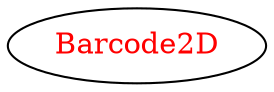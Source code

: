 digraph dependencyGraph {
 concentrate=true;
 ranksep="2.0";
 rankdir="LR"; 
 splines="ortho";
"Barcode2D" [fontcolor="red"];
}